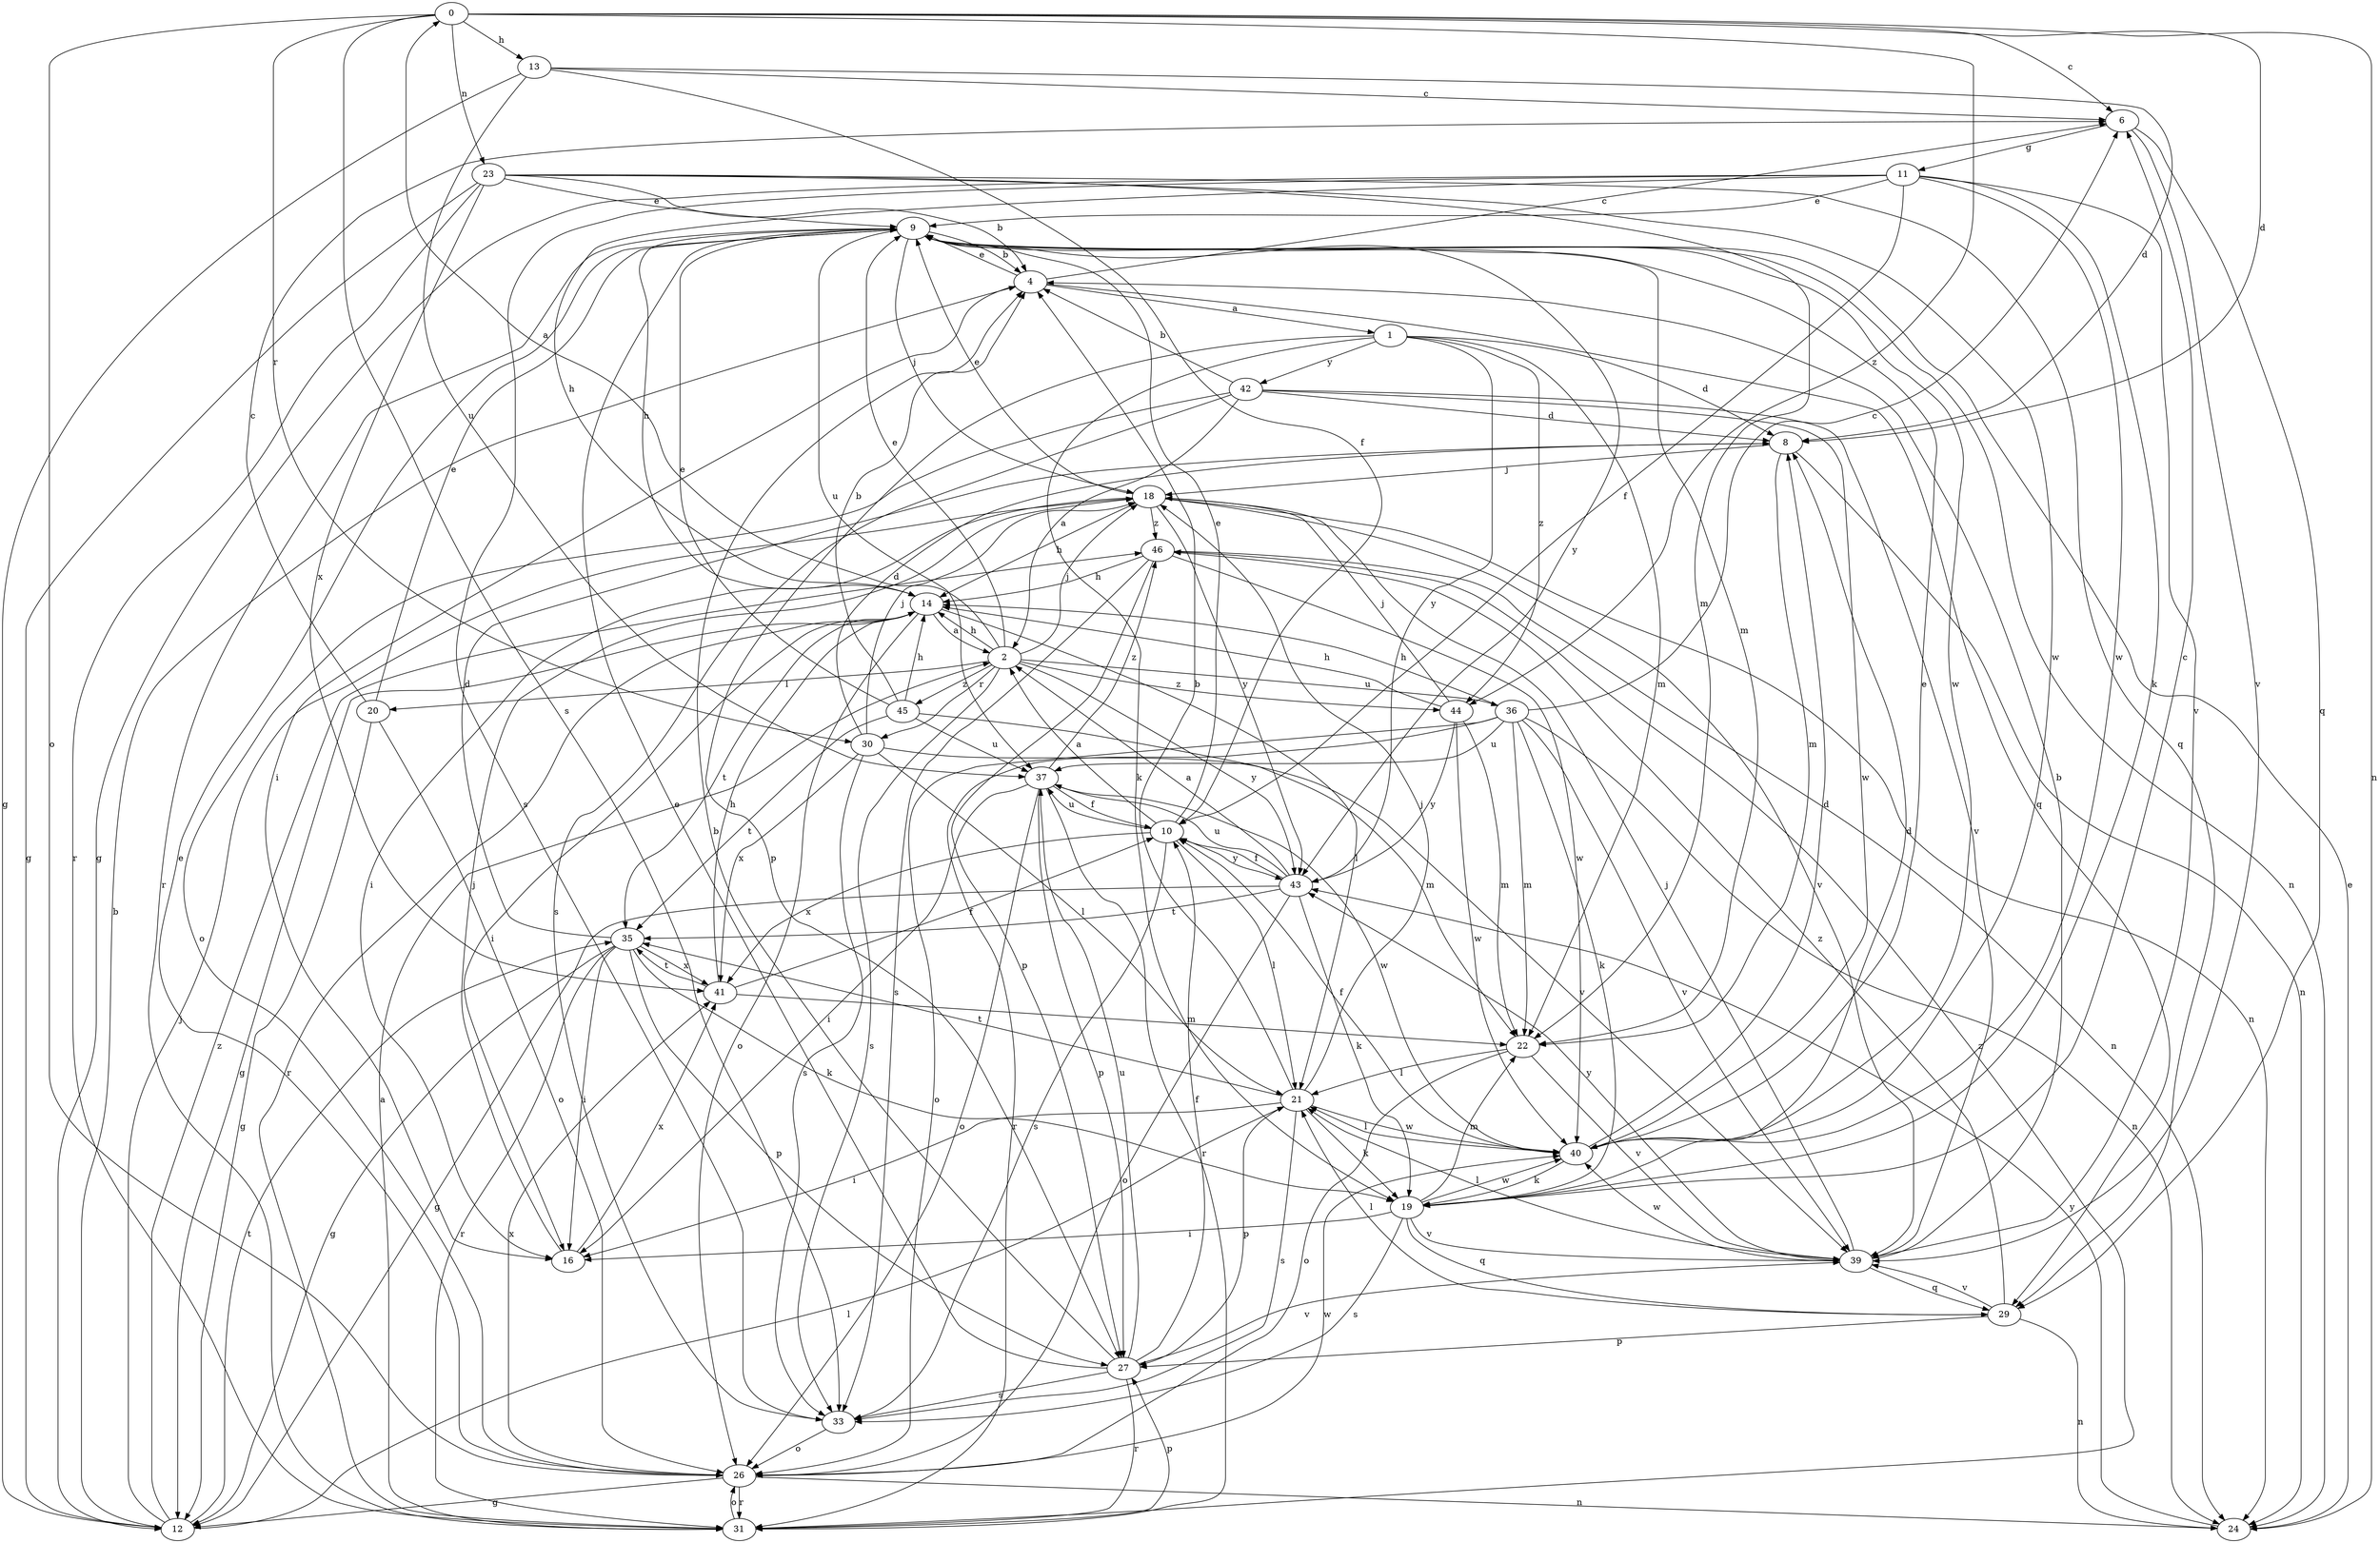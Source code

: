 strict digraph  {
0;
1;
2;
4;
6;
8;
9;
10;
11;
12;
13;
14;
16;
18;
19;
20;
21;
22;
23;
24;
26;
27;
29;
30;
31;
33;
35;
36;
37;
39;
40;
41;
42;
43;
44;
45;
46;
0 -> 6  [label=c];
0 -> 8  [label=d];
0 -> 13  [label=h];
0 -> 23  [label=n];
0 -> 24  [label=n];
0 -> 26  [label=o];
0 -> 30  [label=r];
0 -> 33  [label=s];
0 -> 44  [label=z];
1 -> 8  [label=d];
1 -> 19  [label=k];
1 -> 22  [label=m];
1 -> 27  [label=p];
1 -> 42  [label=y];
1 -> 43  [label=y];
1 -> 44  [label=z];
2 -> 0  [label=a];
2 -> 9  [label=e];
2 -> 14  [label=h];
2 -> 18  [label=j];
2 -> 20  [label=l];
2 -> 30  [label=r];
2 -> 33  [label=s];
2 -> 36  [label=u];
2 -> 43  [label=y];
2 -> 44  [label=z];
2 -> 45  [label=z];
4 -> 1  [label=a];
4 -> 6  [label=c];
4 -> 9  [label=e];
4 -> 16  [label=i];
4 -> 29  [label=q];
6 -> 11  [label=g];
6 -> 29  [label=q];
6 -> 39  [label=v];
8 -> 18  [label=j];
8 -> 22  [label=m];
8 -> 24  [label=n];
9 -> 4  [label=b];
9 -> 14  [label=h];
9 -> 18  [label=j];
9 -> 22  [label=m];
9 -> 24  [label=n];
9 -> 31  [label=r];
9 -> 37  [label=u];
9 -> 40  [label=w];
9 -> 43  [label=y];
10 -> 2  [label=a];
10 -> 9  [label=e];
10 -> 21  [label=l];
10 -> 33  [label=s];
10 -> 37  [label=u];
10 -> 41  [label=x];
10 -> 43  [label=y];
11 -> 9  [label=e];
11 -> 10  [label=f];
11 -> 12  [label=g];
11 -> 14  [label=h];
11 -> 19  [label=k];
11 -> 33  [label=s];
11 -> 39  [label=v];
11 -> 40  [label=w];
12 -> 4  [label=b];
12 -> 18  [label=j];
12 -> 21  [label=l];
12 -> 35  [label=t];
12 -> 46  [label=z];
13 -> 6  [label=c];
13 -> 8  [label=d];
13 -> 10  [label=f];
13 -> 12  [label=g];
13 -> 37  [label=u];
14 -> 2  [label=a];
14 -> 12  [label=g];
14 -> 16  [label=i];
14 -> 21  [label=l];
14 -> 26  [label=o];
14 -> 31  [label=r];
14 -> 35  [label=t];
16 -> 18  [label=j];
16 -> 41  [label=x];
18 -> 9  [label=e];
18 -> 14  [label=h];
18 -> 16  [label=i];
18 -> 24  [label=n];
18 -> 39  [label=v];
18 -> 43  [label=y];
18 -> 46  [label=z];
19 -> 6  [label=c];
19 -> 8  [label=d];
19 -> 16  [label=i];
19 -> 22  [label=m];
19 -> 29  [label=q];
19 -> 33  [label=s];
19 -> 39  [label=v];
19 -> 40  [label=w];
20 -> 6  [label=c];
20 -> 9  [label=e];
20 -> 12  [label=g];
20 -> 26  [label=o];
21 -> 4  [label=b];
21 -> 16  [label=i];
21 -> 18  [label=j];
21 -> 19  [label=k];
21 -> 27  [label=p];
21 -> 33  [label=s];
21 -> 35  [label=t];
21 -> 40  [label=w];
22 -> 21  [label=l];
22 -> 26  [label=o];
22 -> 39  [label=v];
23 -> 4  [label=b];
23 -> 9  [label=e];
23 -> 12  [label=g];
23 -> 22  [label=m];
23 -> 29  [label=q];
23 -> 31  [label=r];
23 -> 40  [label=w];
23 -> 41  [label=x];
24 -> 9  [label=e];
24 -> 43  [label=y];
26 -> 9  [label=e];
26 -> 12  [label=g];
26 -> 24  [label=n];
26 -> 31  [label=r];
26 -> 40  [label=w];
26 -> 41  [label=x];
27 -> 4  [label=b];
27 -> 9  [label=e];
27 -> 10  [label=f];
27 -> 31  [label=r];
27 -> 33  [label=s];
27 -> 37  [label=u];
27 -> 39  [label=v];
29 -> 21  [label=l];
29 -> 24  [label=n];
29 -> 27  [label=p];
29 -> 39  [label=v];
29 -> 46  [label=z];
30 -> 8  [label=d];
30 -> 18  [label=j];
30 -> 21  [label=l];
30 -> 33  [label=s];
30 -> 39  [label=v];
30 -> 41  [label=x];
31 -> 2  [label=a];
31 -> 26  [label=o];
31 -> 27  [label=p];
31 -> 46  [label=z];
33 -> 26  [label=o];
35 -> 8  [label=d];
35 -> 12  [label=g];
35 -> 16  [label=i];
35 -> 19  [label=k];
35 -> 27  [label=p];
35 -> 31  [label=r];
35 -> 41  [label=x];
36 -> 6  [label=c];
36 -> 14  [label=h];
36 -> 19  [label=k];
36 -> 22  [label=m];
36 -> 24  [label=n];
36 -> 26  [label=o];
36 -> 31  [label=r];
36 -> 37  [label=u];
36 -> 39  [label=v];
37 -> 10  [label=f];
37 -> 16  [label=i];
37 -> 26  [label=o];
37 -> 27  [label=p];
37 -> 31  [label=r];
37 -> 40  [label=w];
37 -> 46  [label=z];
39 -> 4  [label=b];
39 -> 18  [label=j];
39 -> 21  [label=l];
39 -> 29  [label=q];
39 -> 40  [label=w];
39 -> 43  [label=y];
40 -> 8  [label=d];
40 -> 9  [label=e];
40 -> 10  [label=f];
40 -> 19  [label=k];
40 -> 21  [label=l];
41 -> 10  [label=f];
41 -> 14  [label=h];
41 -> 22  [label=m];
41 -> 35  [label=t];
42 -> 2  [label=a];
42 -> 4  [label=b];
42 -> 8  [label=d];
42 -> 26  [label=o];
42 -> 33  [label=s];
42 -> 39  [label=v];
42 -> 40  [label=w];
43 -> 2  [label=a];
43 -> 10  [label=f];
43 -> 12  [label=g];
43 -> 19  [label=k];
43 -> 26  [label=o];
43 -> 35  [label=t];
43 -> 37  [label=u];
44 -> 14  [label=h];
44 -> 18  [label=j];
44 -> 22  [label=m];
44 -> 40  [label=w];
44 -> 43  [label=y];
45 -> 4  [label=b];
45 -> 9  [label=e];
45 -> 14  [label=h];
45 -> 22  [label=m];
45 -> 35  [label=t];
45 -> 37  [label=u];
46 -> 14  [label=h];
46 -> 24  [label=n];
46 -> 27  [label=p];
46 -> 33  [label=s];
46 -> 40  [label=w];
}
